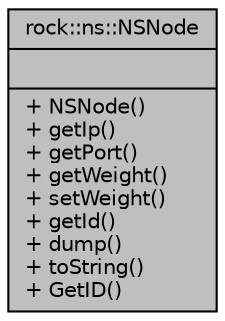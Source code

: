 digraph "rock::ns::NSNode"
{
 // LATEX_PDF_SIZE
  edge [fontname="Helvetica",fontsize="10",labelfontname="Helvetica",labelfontsize="10"];
  node [fontname="Helvetica",fontsize="10",shape=record];
  Node1 [label="{rock::ns::NSNode\n||+ NSNode()\l+ getIp()\l+ getPort()\l+ getWeight()\l+ setWeight()\l+ getId()\l+ dump()\l+ toString()\l+ GetID()\l}",height=0.2,width=0.4,color="black", fillcolor="grey75", style="filled", fontcolor="black",tooltip=" "];
}
